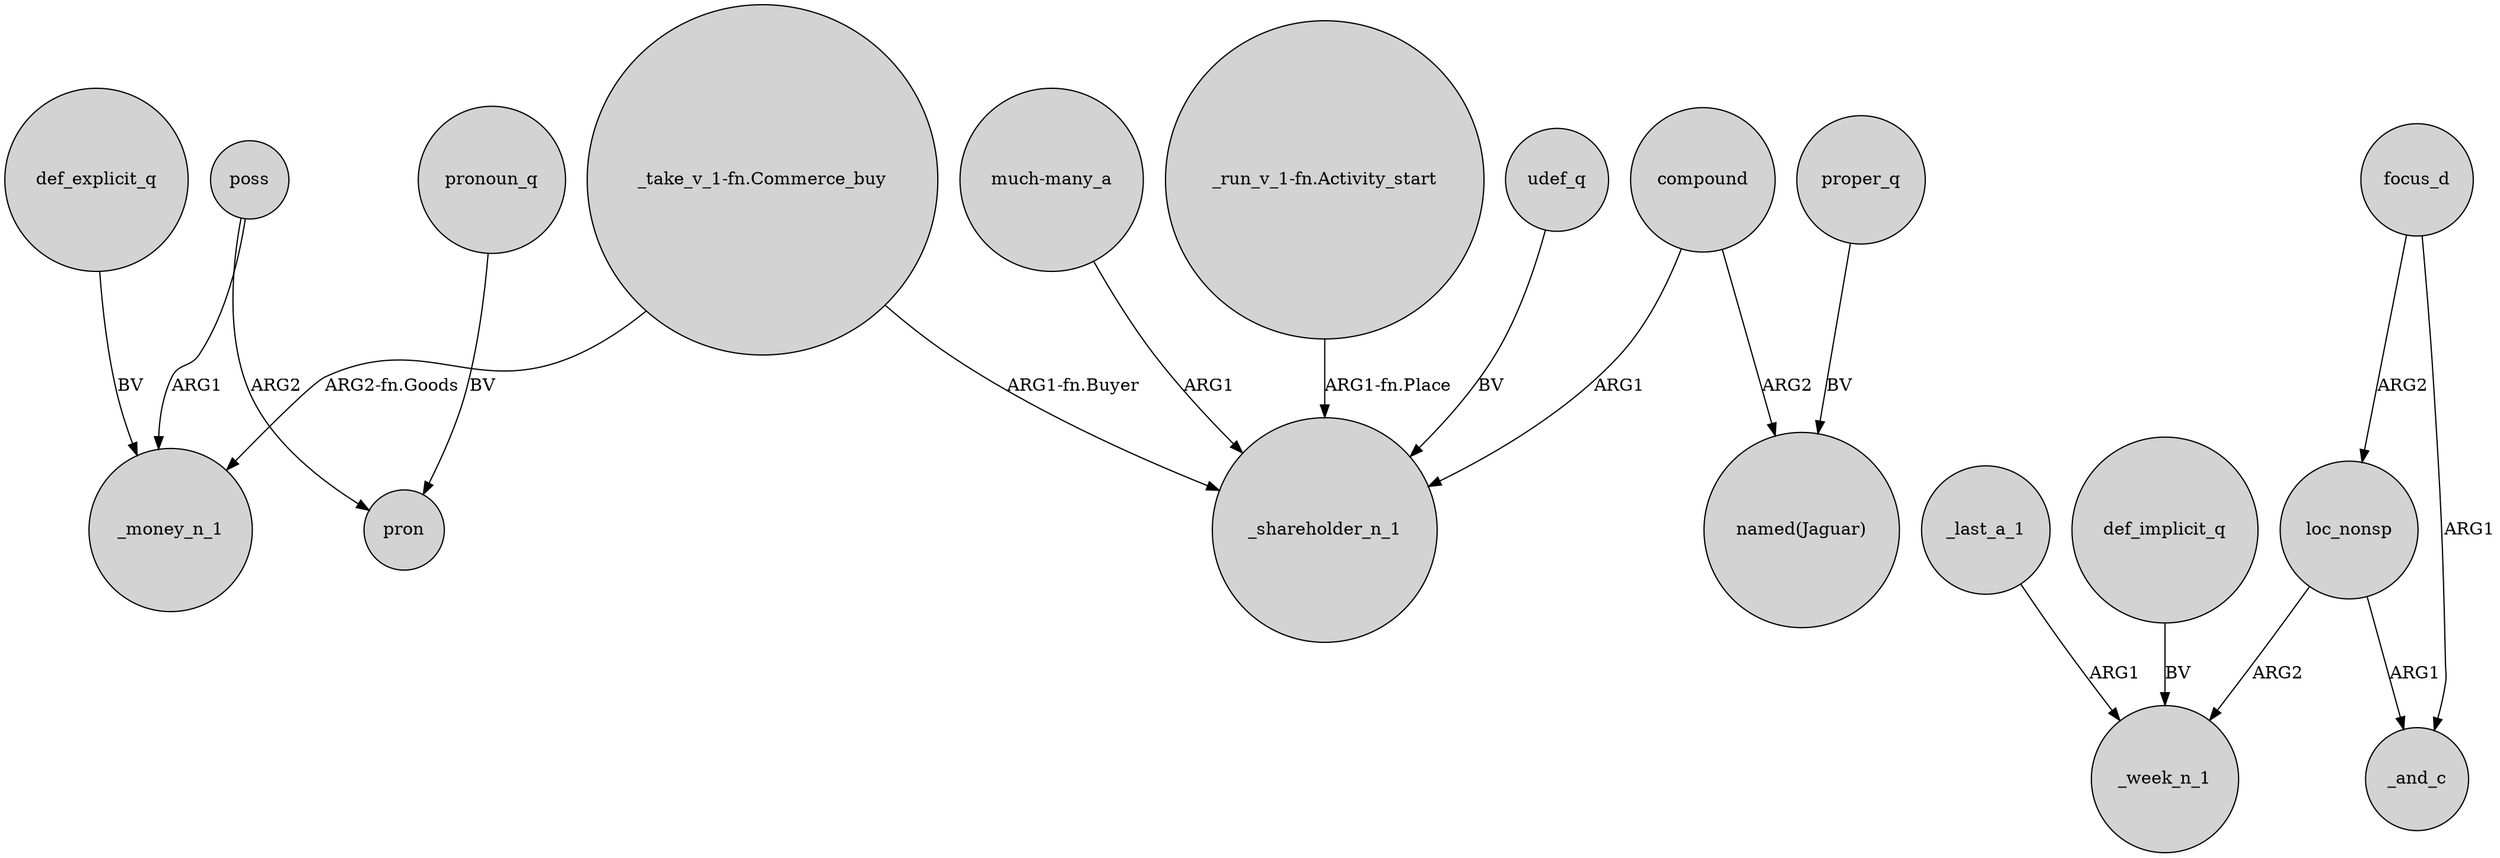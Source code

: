 digraph {
	node [shape=circle style=filled]
	"_take_v_1-fn.Commerce_buy" -> _money_n_1 [label="ARG2-fn.Goods"]
	compound -> "named(Jaguar)" [label=ARG2]
	loc_nonsp -> _week_n_1 [label=ARG2]
	focus_d -> loc_nonsp [label=ARG2]
	_last_a_1 -> _week_n_1 [label=ARG1]
	"_take_v_1-fn.Commerce_buy" -> _shareholder_n_1 [label="ARG1-fn.Buyer"]
	def_explicit_q -> _money_n_1 [label=BV]
	compound -> _shareholder_n_1 [label=ARG1]
	proper_q -> "named(Jaguar)" [label=BV]
	"_run_v_1-fn.Activity_start" -> _shareholder_n_1 [label="ARG1-fn.Place"]
	focus_d -> _and_c [label=ARG1]
	def_implicit_q -> _week_n_1 [label=BV]
	udef_q -> _shareholder_n_1 [label=BV]
	loc_nonsp -> _and_c [label=ARG1]
	poss -> _money_n_1 [label=ARG1]
	pronoun_q -> pron [label=BV]
	"much-many_a" -> _shareholder_n_1 [label=ARG1]
	poss -> pron [label=ARG2]
}
